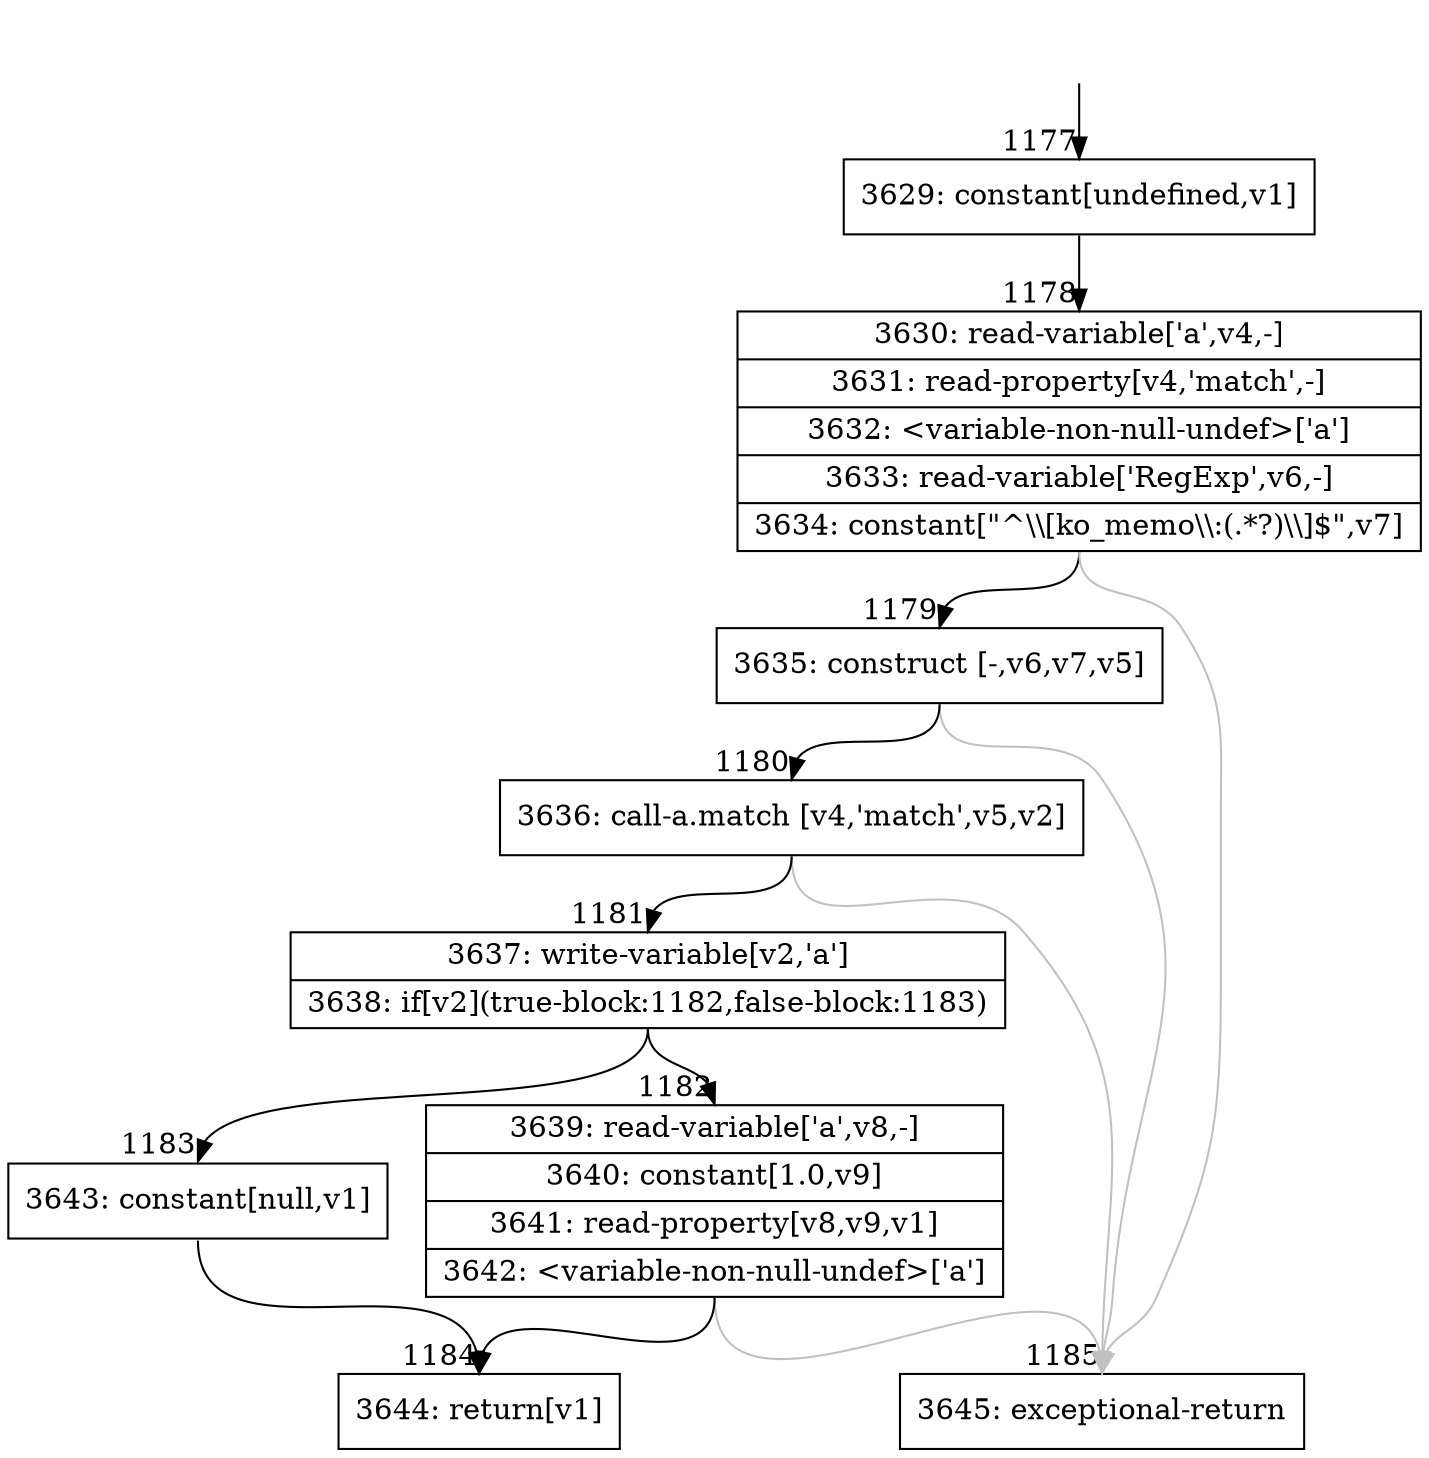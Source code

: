 digraph {
rankdir="TD"
BB_entry94[shape=none,label=""];
BB_entry94 -> BB1177 [tailport=s, headport=n, headlabel="    1177"]
BB1177 [shape=record label="{3629: constant[undefined,v1]}" ] 
BB1177 -> BB1178 [tailport=s, headport=n, headlabel="      1178"]
BB1178 [shape=record label="{3630: read-variable['a',v4,-]|3631: read-property[v4,'match',-]|3632: \<variable-non-null-undef\>['a']|3633: read-variable['RegExp',v6,-]|3634: constant[\"^\\\\[ko_memo\\\\:(.*?)\\\\]$\",v7]}" ] 
BB1178 -> BB1179 [tailport=s, headport=n, headlabel="      1179"]
BB1178 -> BB1185 [tailport=s, headport=n, color=gray, headlabel="      1185"]
BB1179 [shape=record label="{3635: construct [-,v6,v7,v5]}" ] 
BB1179 -> BB1180 [tailport=s, headport=n, headlabel="      1180"]
BB1179 -> BB1185 [tailport=s, headport=n, color=gray]
BB1180 [shape=record label="{3636: call-a.match [v4,'match',v5,v2]}" ] 
BB1180 -> BB1181 [tailport=s, headport=n, headlabel="      1181"]
BB1180 -> BB1185 [tailport=s, headport=n, color=gray]
BB1181 [shape=record label="{3637: write-variable[v2,'a']|3638: if[v2](true-block:1182,false-block:1183)}" ] 
BB1181 -> BB1182 [tailport=s, headport=n, headlabel="      1182"]
BB1181 -> BB1183 [tailport=s, headport=n, headlabel="      1183"]
BB1182 [shape=record label="{3639: read-variable['a',v8,-]|3640: constant[1.0,v9]|3641: read-property[v8,v9,v1]|3642: \<variable-non-null-undef\>['a']}" ] 
BB1182 -> BB1184 [tailport=s, headport=n, headlabel="      1184"]
BB1182 -> BB1185 [tailport=s, headport=n, color=gray]
BB1183 [shape=record label="{3643: constant[null,v1]}" ] 
BB1183 -> BB1184 [tailport=s, headport=n]
BB1184 [shape=record label="{3644: return[v1]}" ] 
BB1185 [shape=record label="{3645: exceptional-return}" ] 
}
